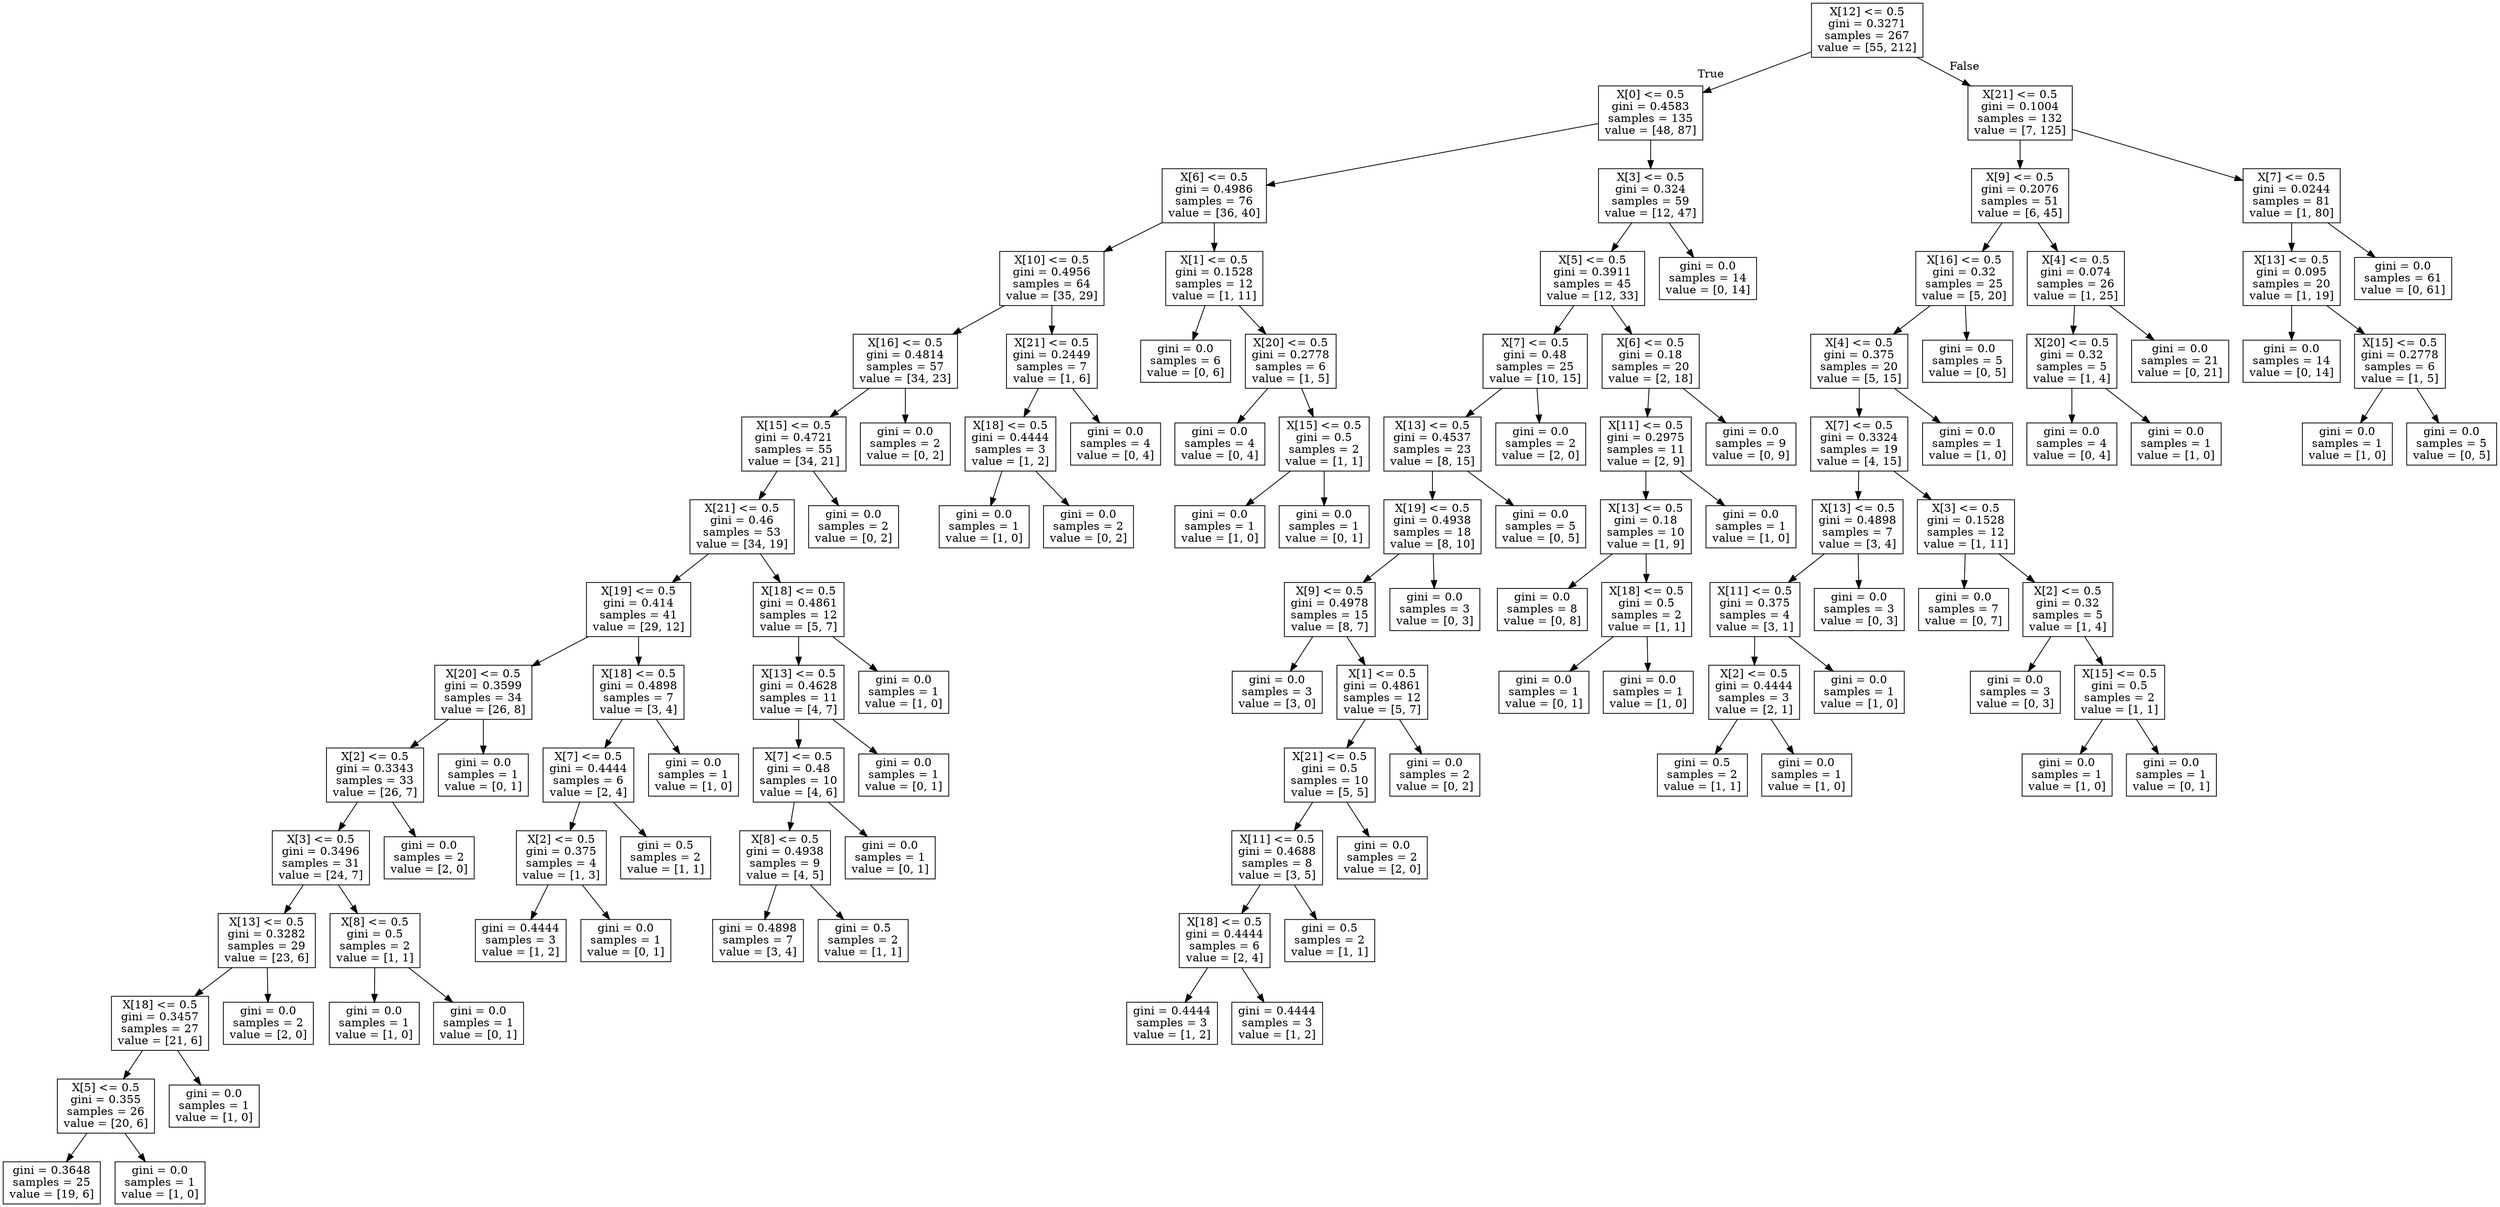 digraph Tree {
node [shape=box] ;
0 [label="X[12] <= 0.5\ngini = 0.3271\nsamples = 267\nvalue = [55, 212]"] ;
1 [label="X[0] <= 0.5\ngini = 0.4583\nsamples = 135\nvalue = [48, 87]"] ;
0 -> 1 [labeldistance=2.5, labelangle=45, headlabel="True"] ;
2 [label="X[6] <= 0.5\ngini = 0.4986\nsamples = 76\nvalue = [36, 40]"] ;
1 -> 2 ;
3 [label="X[10] <= 0.5\ngini = 0.4956\nsamples = 64\nvalue = [35, 29]"] ;
2 -> 3 ;
4 [label="X[16] <= 0.5\ngini = 0.4814\nsamples = 57\nvalue = [34, 23]"] ;
3 -> 4 ;
5 [label="X[15] <= 0.5\ngini = 0.4721\nsamples = 55\nvalue = [34, 21]"] ;
4 -> 5 ;
6 [label="X[21] <= 0.5\ngini = 0.46\nsamples = 53\nvalue = [34, 19]"] ;
5 -> 6 ;
7 [label="X[19] <= 0.5\ngini = 0.414\nsamples = 41\nvalue = [29, 12]"] ;
6 -> 7 ;
8 [label="X[20] <= 0.5\ngini = 0.3599\nsamples = 34\nvalue = [26, 8]"] ;
7 -> 8 ;
9 [label="X[2] <= 0.5\ngini = 0.3343\nsamples = 33\nvalue = [26, 7]"] ;
8 -> 9 ;
10 [label="X[3] <= 0.5\ngini = 0.3496\nsamples = 31\nvalue = [24, 7]"] ;
9 -> 10 ;
11 [label="X[13] <= 0.5\ngini = 0.3282\nsamples = 29\nvalue = [23, 6]"] ;
10 -> 11 ;
12 [label="X[18] <= 0.5\ngini = 0.3457\nsamples = 27\nvalue = [21, 6]"] ;
11 -> 12 ;
13 [label="X[5] <= 0.5\ngini = 0.355\nsamples = 26\nvalue = [20, 6]"] ;
12 -> 13 ;
14 [label="gini = 0.3648\nsamples = 25\nvalue = [19, 6]"] ;
13 -> 14 ;
15 [label="gini = 0.0\nsamples = 1\nvalue = [1, 0]"] ;
13 -> 15 ;
16 [label="gini = 0.0\nsamples = 1\nvalue = [1, 0]"] ;
12 -> 16 ;
17 [label="gini = 0.0\nsamples = 2\nvalue = [2, 0]"] ;
11 -> 17 ;
18 [label="X[8] <= 0.5\ngini = 0.5\nsamples = 2\nvalue = [1, 1]"] ;
10 -> 18 ;
19 [label="gini = 0.0\nsamples = 1\nvalue = [1, 0]"] ;
18 -> 19 ;
20 [label="gini = 0.0\nsamples = 1\nvalue = [0, 1]"] ;
18 -> 20 ;
21 [label="gini = 0.0\nsamples = 2\nvalue = [2, 0]"] ;
9 -> 21 ;
22 [label="gini = 0.0\nsamples = 1\nvalue = [0, 1]"] ;
8 -> 22 ;
23 [label="X[18] <= 0.5\ngini = 0.4898\nsamples = 7\nvalue = [3, 4]"] ;
7 -> 23 ;
24 [label="X[7] <= 0.5\ngini = 0.4444\nsamples = 6\nvalue = [2, 4]"] ;
23 -> 24 ;
25 [label="X[2] <= 0.5\ngini = 0.375\nsamples = 4\nvalue = [1, 3]"] ;
24 -> 25 ;
26 [label="gini = 0.4444\nsamples = 3\nvalue = [1, 2]"] ;
25 -> 26 ;
27 [label="gini = 0.0\nsamples = 1\nvalue = [0, 1]"] ;
25 -> 27 ;
28 [label="gini = 0.5\nsamples = 2\nvalue = [1, 1]"] ;
24 -> 28 ;
29 [label="gini = 0.0\nsamples = 1\nvalue = [1, 0]"] ;
23 -> 29 ;
30 [label="X[18] <= 0.5\ngini = 0.4861\nsamples = 12\nvalue = [5, 7]"] ;
6 -> 30 ;
31 [label="X[13] <= 0.5\ngini = 0.4628\nsamples = 11\nvalue = [4, 7]"] ;
30 -> 31 ;
32 [label="X[7] <= 0.5\ngini = 0.48\nsamples = 10\nvalue = [4, 6]"] ;
31 -> 32 ;
33 [label="X[8] <= 0.5\ngini = 0.4938\nsamples = 9\nvalue = [4, 5]"] ;
32 -> 33 ;
34 [label="gini = 0.4898\nsamples = 7\nvalue = [3, 4]"] ;
33 -> 34 ;
35 [label="gini = 0.5\nsamples = 2\nvalue = [1, 1]"] ;
33 -> 35 ;
36 [label="gini = 0.0\nsamples = 1\nvalue = [0, 1]"] ;
32 -> 36 ;
37 [label="gini = 0.0\nsamples = 1\nvalue = [0, 1]"] ;
31 -> 37 ;
38 [label="gini = 0.0\nsamples = 1\nvalue = [1, 0]"] ;
30 -> 38 ;
39 [label="gini = 0.0\nsamples = 2\nvalue = [0, 2]"] ;
5 -> 39 ;
40 [label="gini = 0.0\nsamples = 2\nvalue = [0, 2]"] ;
4 -> 40 ;
41 [label="X[21] <= 0.5\ngini = 0.2449\nsamples = 7\nvalue = [1, 6]"] ;
3 -> 41 ;
42 [label="X[18] <= 0.5\ngini = 0.4444\nsamples = 3\nvalue = [1, 2]"] ;
41 -> 42 ;
43 [label="gini = 0.0\nsamples = 1\nvalue = [1, 0]"] ;
42 -> 43 ;
44 [label="gini = 0.0\nsamples = 2\nvalue = [0, 2]"] ;
42 -> 44 ;
45 [label="gini = 0.0\nsamples = 4\nvalue = [0, 4]"] ;
41 -> 45 ;
46 [label="X[1] <= 0.5\ngini = 0.1528\nsamples = 12\nvalue = [1, 11]"] ;
2 -> 46 ;
47 [label="gini = 0.0\nsamples = 6\nvalue = [0, 6]"] ;
46 -> 47 ;
48 [label="X[20] <= 0.5\ngini = 0.2778\nsamples = 6\nvalue = [1, 5]"] ;
46 -> 48 ;
49 [label="gini = 0.0\nsamples = 4\nvalue = [0, 4]"] ;
48 -> 49 ;
50 [label="X[15] <= 0.5\ngini = 0.5\nsamples = 2\nvalue = [1, 1]"] ;
48 -> 50 ;
51 [label="gini = 0.0\nsamples = 1\nvalue = [1, 0]"] ;
50 -> 51 ;
52 [label="gini = 0.0\nsamples = 1\nvalue = [0, 1]"] ;
50 -> 52 ;
53 [label="X[3] <= 0.5\ngini = 0.324\nsamples = 59\nvalue = [12, 47]"] ;
1 -> 53 ;
54 [label="X[5] <= 0.5\ngini = 0.3911\nsamples = 45\nvalue = [12, 33]"] ;
53 -> 54 ;
55 [label="X[7] <= 0.5\ngini = 0.48\nsamples = 25\nvalue = [10, 15]"] ;
54 -> 55 ;
56 [label="X[13] <= 0.5\ngini = 0.4537\nsamples = 23\nvalue = [8, 15]"] ;
55 -> 56 ;
57 [label="X[19] <= 0.5\ngini = 0.4938\nsamples = 18\nvalue = [8, 10]"] ;
56 -> 57 ;
58 [label="X[9] <= 0.5\ngini = 0.4978\nsamples = 15\nvalue = [8, 7]"] ;
57 -> 58 ;
59 [label="gini = 0.0\nsamples = 3\nvalue = [3, 0]"] ;
58 -> 59 ;
60 [label="X[1] <= 0.5\ngini = 0.4861\nsamples = 12\nvalue = [5, 7]"] ;
58 -> 60 ;
61 [label="X[21] <= 0.5\ngini = 0.5\nsamples = 10\nvalue = [5, 5]"] ;
60 -> 61 ;
62 [label="X[11] <= 0.5\ngini = 0.4688\nsamples = 8\nvalue = [3, 5]"] ;
61 -> 62 ;
63 [label="X[18] <= 0.5\ngini = 0.4444\nsamples = 6\nvalue = [2, 4]"] ;
62 -> 63 ;
64 [label="gini = 0.4444\nsamples = 3\nvalue = [1, 2]"] ;
63 -> 64 ;
65 [label="gini = 0.4444\nsamples = 3\nvalue = [1, 2]"] ;
63 -> 65 ;
66 [label="gini = 0.5\nsamples = 2\nvalue = [1, 1]"] ;
62 -> 66 ;
67 [label="gini = 0.0\nsamples = 2\nvalue = [2, 0]"] ;
61 -> 67 ;
68 [label="gini = 0.0\nsamples = 2\nvalue = [0, 2]"] ;
60 -> 68 ;
69 [label="gini = 0.0\nsamples = 3\nvalue = [0, 3]"] ;
57 -> 69 ;
70 [label="gini = 0.0\nsamples = 5\nvalue = [0, 5]"] ;
56 -> 70 ;
71 [label="gini = 0.0\nsamples = 2\nvalue = [2, 0]"] ;
55 -> 71 ;
72 [label="X[6] <= 0.5\ngini = 0.18\nsamples = 20\nvalue = [2, 18]"] ;
54 -> 72 ;
73 [label="X[11] <= 0.5\ngini = 0.2975\nsamples = 11\nvalue = [2, 9]"] ;
72 -> 73 ;
74 [label="X[13] <= 0.5\ngini = 0.18\nsamples = 10\nvalue = [1, 9]"] ;
73 -> 74 ;
75 [label="gini = 0.0\nsamples = 8\nvalue = [0, 8]"] ;
74 -> 75 ;
76 [label="X[18] <= 0.5\ngini = 0.5\nsamples = 2\nvalue = [1, 1]"] ;
74 -> 76 ;
77 [label="gini = 0.0\nsamples = 1\nvalue = [0, 1]"] ;
76 -> 77 ;
78 [label="gini = 0.0\nsamples = 1\nvalue = [1, 0]"] ;
76 -> 78 ;
79 [label="gini = 0.0\nsamples = 1\nvalue = [1, 0]"] ;
73 -> 79 ;
80 [label="gini = 0.0\nsamples = 9\nvalue = [0, 9]"] ;
72 -> 80 ;
81 [label="gini = 0.0\nsamples = 14\nvalue = [0, 14]"] ;
53 -> 81 ;
82 [label="X[21] <= 0.5\ngini = 0.1004\nsamples = 132\nvalue = [7, 125]"] ;
0 -> 82 [labeldistance=2.5, labelangle=-45, headlabel="False"] ;
83 [label="X[9] <= 0.5\ngini = 0.2076\nsamples = 51\nvalue = [6, 45]"] ;
82 -> 83 ;
84 [label="X[16] <= 0.5\ngini = 0.32\nsamples = 25\nvalue = [5, 20]"] ;
83 -> 84 ;
85 [label="X[4] <= 0.5\ngini = 0.375\nsamples = 20\nvalue = [5, 15]"] ;
84 -> 85 ;
86 [label="X[7] <= 0.5\ngini = 0.3324\nsamples = 19\nvalue = [4, 15]"] ;
85 -> 86 ;
87 [label="X[13] <= 0.5\ngini = 0.4898\nsamples = 7\nvalue = [3, 4]"] ;
86 -> 87 ;
88 [label="X[11] <= 0.5\ngini = 0.375\nsamples = 4\nvalue = [3, 1]"] ;
87 -> 88 ;
89 [label="X[2] <= 0.5\ngini = 0.4444\nsamples = 3\nvalue = [2, 1]"] ;
88 -> 89 ;
90 [label="gini = 0.5\nsamples = 2\nvalue = [1, 1]"] ;
89 -> 90 ;
91 [label="gini = 0.0\nsamples = 1\nvalue = [1, 0]"] ;
89 -> 91 ;
92 [label="gini = 0.0\nsamples = 1\nvalue = [1, 0]"] ;
88 -> 92 ;
93 [label="gini = 0.0\nsamples = 3\nvalue = [0, 3]"] ;
87 -> 93 ;
94 [label="X[3] <= 0.5\ngini = 0.1528\nsamples = 12\nvalue = [1, 11]"] ;
86 -> 94 ;
95 [label="gini = 0.0\nsamples = 7\nvalue = [0, 7]"] ;
94 -> 95 ;
96 [label="X[2] <= 0.5\ngini = 0.32\nsamples = 5\nvalue = [1, 4]"] ;
94 -> 96 ;
97 [label="gini = 0.0\nsamples = 3\nvalue = [0, 3]"] ;
96 -> 97 ;
98 [label="X[15] <= 0.5\ngini = 0.5\nsamples = 2\nvalue = [1, 1]"] ;
96 -> 98 ;
99 [label="gini = 0.0\nsamples = 1\nvalue = [1, 0]"] ;
98 -> 99 ;
100 [label="gini = 0.0\nsamples = 1\nvalue = [0, 1]"] ;
98 -> 100 ;
101 [label="gini = 0.0\nsamples = 1\nvalue = [1, 0]"] ;
85 -> 101 ;
102 [label="gini = 0.0\nsamples = 5\nvalue = [0, 5]"] ;
84 -> 102 ;
103 [label="X[4] <= 0.5\ngini = 0.074\nsamples = 26\nvalue = [1, 25]"] ;
83 -> 103 ;
104 [label="X[20] <= 0.5\ngini = 0.32\nsamples = 5\nvalue = [1, 4]"] ;
103 -> 104 ;
105 [label="gini = 0.0\nsamples = 4\nvalue = [0, 4]"] ;
104 -> 105 ;
106 [label="gini = 0.0\nsamples = 1\nvalue = [1, 0]"] ;
104 -> 106 ;
107 [label="gini = 0.0\nsamples = 21\nvalue = [0, 21]"] ;
103 -> 107 ;
108 [label="X[7] <= 0.5\ngini = 0.0244\nsamples = 81\nvalue = [1, 80]"] ;
82 -> 108 ;
109 [label="X[13] <= 0.5\ngini = 0.095\nsamples = 20\nvalue = [1, 19]"] ;
108 -> 109 ;
110 [label="gini = 0.0\nsamples = 14\nvalue = [0, 14]"] ;
109 -> 110 ;
111 [label="X[15] <= 0.5\ngini = 0.2778\nsamples = 6\nvalue = [1, 5]"] ;
109 -> 111 ;
112 [label="gini = 0.0\nsamples = 1\nvalue = [1, 0]"] ;
111 -> 112 ;
113 [label="gini = 0.0\nsamples = 5\nvalue = [0, 5]"] ;
111 -> 113 ;
114 [label="gini = 0.0\nsamples = 61\nvalue = [0, 61]"] ;
108 -> 114 ;
}